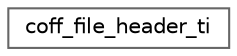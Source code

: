 digraph "Graphical Class Hierarchy"
{
 // LATEX_PDF_SIZE
  bgcolor="transparent";
  edge [fontname=Helvetica,fontsize=10,labelfontname=Helvetica,labelfontsize=10];
  node [fontname=Helvetica,fontsize=10,shape=box,height=0.2,width=0.4];
  rankdir="LR";
  Node0 [id="Node000000",label="coff_file_header_ti",height=0.2,width=0.4,color="grey40", fillcolor="white", style="filled",URL="$struct_c_o_f_f_i_1_1coff__file__header__ti.html",tooltip="Texas Instruments COFF header."];
}
